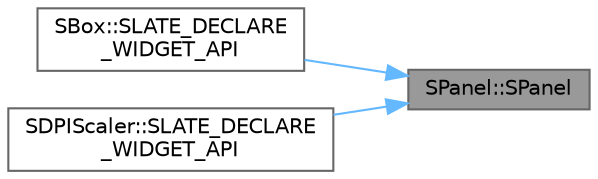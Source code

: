 digraph "SPanel::SPanel"
{
 // INTERACTIVE_SVG=YES
 // LATEX_PDF_SIZE
  bgcolor="transparent";
  edge [fontname=Helvetica,fontsize=10,labelfontname=Helvetica,labelfontsize=10];
  node [fontname=Helvetica,fontsize=10,shape=box,height=0.2,width=0.4];
  rankdir="RL";
  Node1 [id="Node000001",label="SPanel::SPanel",height=0.2,width=0.4,color="gray40", fillcolor="grey60", style="filled", fontcolor="black",tooltip="Hidden default constructor."];
  Node1 -> Node2 [id="edge1_Node000001_Node000002",dir="back",color="steelblue1",style="solid",tooltip=" "];
  Node2 [id="Node000002",label="SBox::SLATE_DECLARE\l_WIDGET_API",height=0.2,width=0.4,color="grey40", fillcolor="white", style="filled",URL="$d8/df4/classSBox.html#aa91210221da25fb59a642e1aa7987466",tooltip=" "];
  Node1 -> Node3 [id="edge2_Node000001_Node000003",dir="back",color="steelblue1",style="solid",tooltip=" "];
  Node3 [id="Node000003",label="SDPIScaler::SLATE_DECLARE\l_WIDGET_API",height=0.2,width=0.4,color="grey40", fillcolor="white", style="filled",URL="$d4/d72/classSDPIScaler.html#a01c9aeaac226a9eaf98fe9032b2aee9c",tooltip=" "];
}
